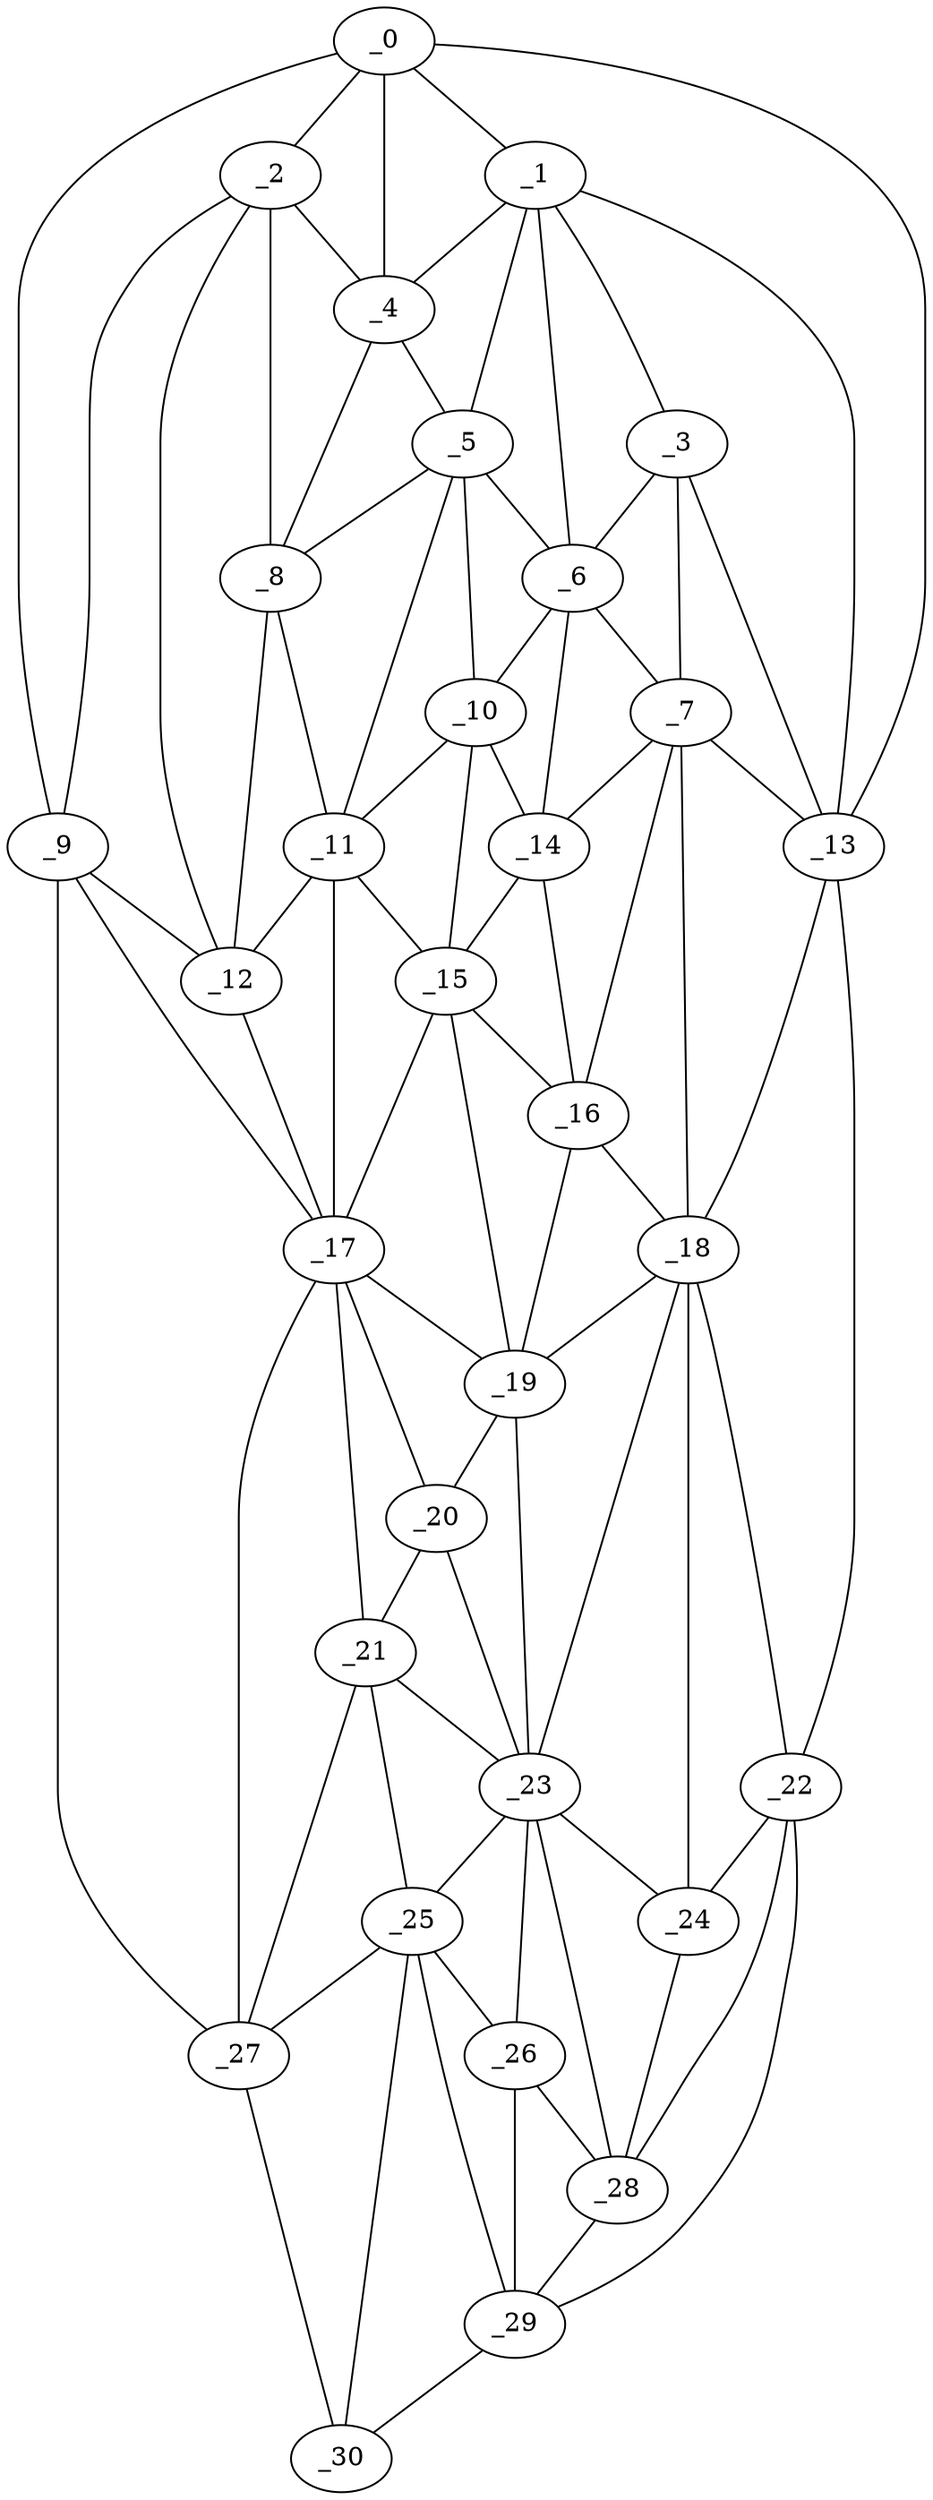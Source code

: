 graph "obj30__345.gxl" {
	_0	 [x=28,
		y=90];
	_1	 [x=33,
		y=77];
	_0 -- _1	 [valence=1];
	_2	 [x=36,
		y=95];
	_0 -- _2	 [valence=1];
	_4	 [x=37,
		y=87];
	_0 -- _4	 [valence=2];
	_9	 [x=49,
		y=108];
	_0 -- _9	 [valence=1];
	_13	 [x=51,
		y=6];
	_0 -- _13	 [valence=1];
	_3	 [x=37,
		y=71];
	_1 -- _3	 [valence=1];
	_1 -- _4	 [valence=2];
	_5	 [x=42,
		y=85];
	_1 -- _5	 [valence=2];
	_6	 [x=44,
		y=72];
	_1 -- _6	 [valence=2];
	_1 -- _13	 [valence=2];
	_2 -- _4	 [valence=1];
	_8	 [x=48,
		y=93];
	_2 -- _8	 [valence=2];
	_2 -- _9	 [valence=2];
	_12	 [x=50,
		y=96];
	_2 -- _12	 [valence=1];
	_3 -- _6	 [valence=2];
	_7	 [x=48,
		y=67];
	_3 -- _7	 [valence=1];
	_3 -- _13	 [valence=2];
	_4 -- _5	 [valence=2];
	_4 -- _8	 [valence=2];
	_5 -- _6	 [valence=1];
	_5 -- _8	 [valence=2];
	_10	 [x=50,
		y=81];
	_5 -- _10	 [valence=2];
	_11	 [x=50,
		y=86];
	_5 -- _11	 [valence=1];
	_6 -- _7	 [valence=2];
	_6 -- _10	 [valence=1];
	_14	 [x=52,
		y=71];
	_6 -- _14	 [valence=2];
	_7 -- _13	 [valence=1];
	_7 -- _14	 [valence=2];
	_16	 [x=61,
		y=69];
	_7 -- _16	 [valence=2];
	_18	 [x=71,
		y=58];
	_7 -- _18	 [valence=2];
	_8 -- _11	 [valence=2];
	_8 -- _12	 [valence=1];
	_9 -- _12	 [valence=2];
	_17	 [x=65,
		y=89];
	_9 -- _17	 [valence=2];
	_27	 [x=96,
		y=108];
	_9 -- _27	 [valence=1];
	_10 -- _11	 [valence=2];
	_10 -- _14	 [valence=2];
	_15	 [x=57,
		y=77];
	_10 -- _15	 [valence=2];
	_11 -- _12	 [valence=2];
	_11 -- _15	 [valence=2];
	_11 -- _17	 [valence=1];
	_12 -- _17	 [valence=1];
	_13 -- _18	 [valence=2];
	_22	 [x=83,
		y=7];
	_13 -- _22	 [valence=1];
	_14 -- _15	 [valence=2];
	_14 -- _16	 [valence=1];
	_15 -- _16	 [valence=2];
	_15 -- _17	 [valence=2];
	_19	 [x=71,
		y=74];
	_15 -- _19	 [valence=2];
	_16 -- _18	 [valence=1];
	_16 -- _19	 [valence=1];
	_17 -- _19	 [valence=1];
	_20	 [x=74,
		y=79];
	_17 -- _20	 [valence=1];
	_21	 [x=79,
		y=81];
	_17 -- _21	 [valence=2];
	_17 -- _27	 [valence=2];
	_18 -- _19	 [valence=2];
	_18 -- _22	 [valence=2];
	_23	 [x=83,
		y=72];
	_18 -- _23	 [valence=1];
	_24	 [x=91,
		y=47];
	_18 -- _24	 [valence=1];
	_19 -- _20	 [valence=2];
	_19 -- _23	 [valence=2];
	_20 -- _21	 [valence=2];
	_20 -- _23	 [valence=1];
	_21 -- _23	 [valence=2];
	_25	 [x=92,
		y=77];
	_21 -- _25	 [valence=1];
	_21 -- _27	 [valence=2];
	_22 -- _24	 [valence=1];
	_28	 [x=98,
		y=61];
	_22 -- _28	 [valence=2];
	_29	 [x=104,
		y=78];
	_22 -- _29	 [valence=1];
	_23 -- _24	 [valence=2];
	_23 -- _25	 [valence=1];
	_26	 [x=95,
		y=69];
	_23 -- _26	 [valence=2];
	_23 -- _28	 [valence=1];
	_24 -- _28	 [valence=2];
	_25 -- _26	 [valence=2];
	_25 -- _27	 [valence=1];
	_25 -- _29	 [valence=1];
	_30	 [x=106,
		y=95];
	_25 -- _30	 [valence=2];
	_26 -- _28	 [valence=2];
	_26 -- _29	 [valence=2];
	_27 -- _30	 [valence=1];
	_28 -- _29	 [valence=2];
	_29 -- _30	 [valence=1];
}

